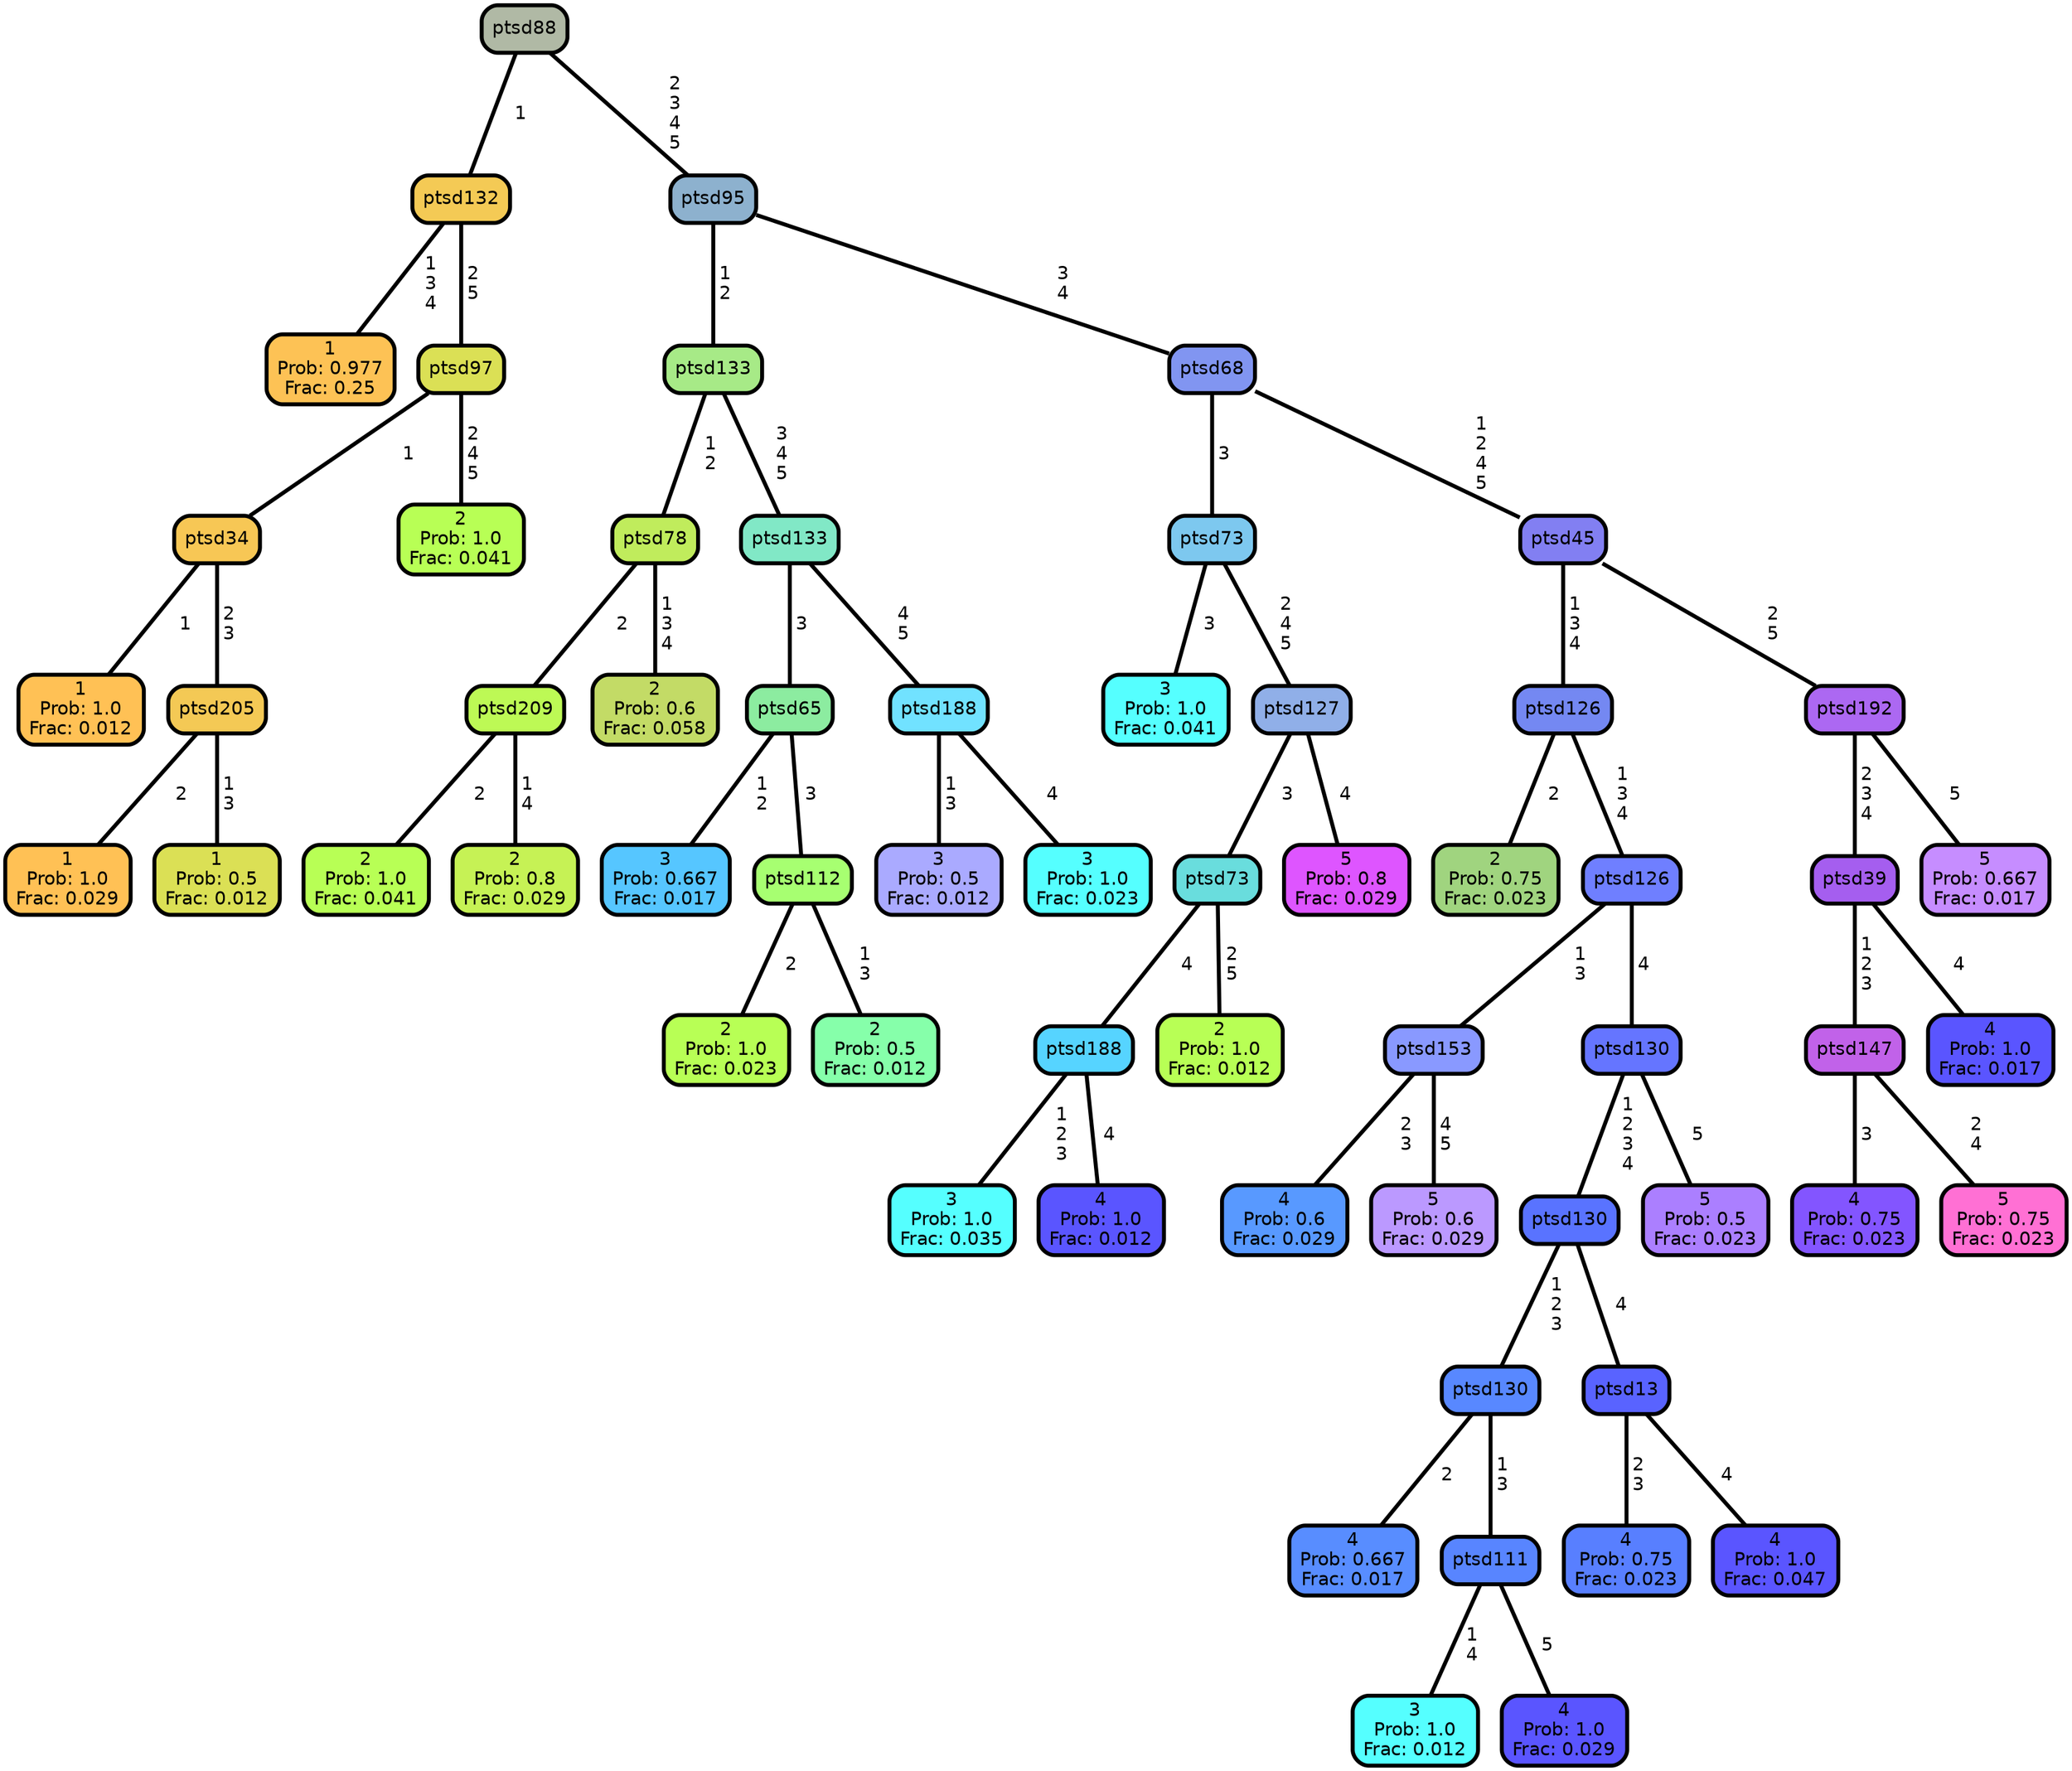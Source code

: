 graph Tree {
node [shape=box, style="filled, rounded",color="black",penwidth="3",fontcolor="black",                 fontname=helvetica] ;
graph [ranksep="0 equally", splines=straight,                 bgcolor=transparent, dpi=200] ;
edge [fontname=helvetica, color=black] ;
0 [label="1
Prob: 0.977
Frac: 0.25", fillcolor="#fdc255"] ;
1 [label="ptsd132", fillcolor="#f4ca55"] ;
2 [label="1
Prob: 1.0
Frac: 0.012", fillcolor="#ffc155"] ;
3 [label="ptsd34", fillcolor="#f7c755"] ;
4 [label="1
Prob: 1.0
Frac: 0.029", fillcolor="#ffc155"] ;
5 [label="ptsd205", fillcolor="#f4c955"] ;
6 [label="1
Prob: 0.5
Frac: 0.012", fillcolor="#dbe055"] ;
7 [label="ptsd97", fillcolor="#dbe055"] ;
8 [label="2
Prob: 1.0
Frac: 0.041", fillcolor="#b8ff55"] ;
9 [label="ptsd88", fillcolor="#b0b9a5"] ;
10 [label="2
Prob: 1.0
Frac: 0.041", fillcolor="#b8ff55"] ;
11 [label="ptsd209", fillcolor="#bdf955"] ;
12 [label="2
Prob: 0.8
Frac: 0.029", fillcolor="#c6f255"] ;
13 [label="ptsd78", fillcolor="#c0ec5c"] ;
14 [label="2
Prob: 0.6
Frac: 0.058", fillcolor="#c3db66"] ;
15 [label="ptsd133", fillcolor="#a7ea87"] ;
16 [label="3
Prob: 0.667
Frac: 0.017", fillcolor="#56c6ff"] ;
17 [label="ptsd65", fillcolor="#8ceca0"] ;
18 [label="2
Prob: 1.0
Frac: 0.023", fillcolor="#b8ff55"] ;
19 [label="ptsd112", fillcolor="#a7ff71"] ;
20 [label="2
Prob: 0.5
Frac: 0.012", fillcolor="#86ffaa"] ;
21 [label="ptsd133", fillcolor="#81e8c6"] ;
22 [label="3
Prob: 0.5
Frac: 0.012", fillcolor="#aaaaff"] ;
23 [label="ptsd188", fillcolor="#71e2ff"] ;
24 [label="3
Prob: 1.0
Frac: 0.023", fillcolor="#55ffff"] ;
25 [label="ptsd95", fillcolor="#8db1ce"] ;
26 [label="3
Prob: 1.0
Frac: 0.041", fillcolor="#55ffff"] ;
27 [label="ptsd73", fillcolor="#7dc8ef"] ;
28 [label="3
Prob: 1.0
Frac: 0.035", fillcolor="#55ffff"] ;
29 [label="ptsd188", fillcolor="#56d4ff"] ;
30 [label="4
Prob: 1.0
Frac: 0.012", fillcolor="#5a55ff"] ;
31 [label="ptsd73", fillcolor="#69dddd"] ;
32 [label="2
Prob: 1.0
Frac: 0.012", fillcolor="#b8ff55"] ;
33 [label="ptsd127", fillcolor="#90afe8"] ;
34 [label="5
Prob: 0.8
Frac: 0.029", fillcolor="#de55ff"] ;
35 [label="ptsd68", fillcolor="#8195f1"] ;
36 [label="2
Prob: 0.75
Frac: 0.023", fillcolor="#a0d47f"] ;
37 [label="ptsd126", fillcolor="#7488f2"] ;
38 [label="4
Prob: 0.6
Frac: 0.029", fillcolor="#5899ff"] ;
39 [label="ptsd153", fillcolor="#8999ff"] ;
40 [label="5
Prob: 0.6
Frac: 0.029", fillcolor="#bb99ff"] ;
41 [label="ptsd126", fillcolor="#6f7fff"] ;
42 [label="4
Prob: 0.667
Frac: 0.017", fillcolor="#588dff"] ;
43 [label="ptsd130", fillcolor="#5888ff"] ;
44 [label="3
Prob: 1.0
Frac: 0.012", fillcolor="#55ffff"] ;
45 [label="ptsd111", fillcolor="#5885ff"] ;
46 [label="4
Prob: 1.0
Frac: 0.029", fillcolor="#5a55ff"] ;
47 [label="ptsd130", fillcolor="#5973ff"] ;
48 [label="4
Prob: 0.75
Frac: 0.023", fillcolor="#587fff"] ;
49 [label="ptsd13", fillcolor="#5963ff"] ;
50 [label="4
Prob: 1.0
Frac: 0.047", fillcolor="#5a55ff"] ;
51 [label="ptsd130", fillcolor="#6575ff"] ;
52 [label="5
Prob: 0.5
Frac: 0.023", fillcolor="#ab7fff"] ;
53 [label="ptsd45", fillcolor="#827ff2"] ;
54 [label="4
Prob: 0.75
Frac: 0.023", fillcolor="#8355ff"] ;
55 [label="ptsd147", fillcolor="#c162e9"] ;
56 [label="5
Prob: 0.75
Frac: 0.023", fillcolor="#ff70d4"] ;
57 [label="ptsd39", fillcolor="#a55eef"] ;
58 [label="4
Prob: 1.0
Frac: 0.017", fillcolor="#5a55ff"] ;
59 [label="ptsd192", fillcolor="#ac68f2"] ;
60 [label="5
Prob: 0.667
Frac: 0.017", fillcolor="#c68dff"] ;
1 -- 0 [label=" 1\n 3\n 4",penwidth=3] ;
1 -- 7 [label=" 2\n 5",penwidth=3] ;
3 -- 2 [label=" 1",penwidth=3] ;
3 -- 5 [label=" 2\n 3",penwidth=3] ;
5 -- 4 [label=" 2",penwidth=3] ;
5 -- 6 [label=" 1\n 3",penwidth=3] ;
7 -- 3 [label=" 1",penwidth=3] ;
7 -- 8 [label=" 2\n 4\n 5",penwidth=3] ;
9 -- 1 [label=" 1",penwidth=3] ;
9 -- 25 [label=" 2\n 3\n 4\n 5",penwidth=3] ;
11 -- 10 [label=" 2",penwidth=3] ;
11 -- 12 [label=" 1\n 4",penwidth=3] ;
13 -- 11 [label=" 2",penwidth=3] ;
13 -- 14 [label=" 1\n 3\n 4",penwidth=3] ;
15 -- 13 [label=" 1\n 2",penwidth=3] ;
15 -- 21 [label=" 3\n 4\n 5",penwidth=3] ;
17 -- 16 [label=" 1\n 2",penwidth=3] ;
17 -- 19 [label=" 3",penwidth=3] ;
19 -- 18 [label=" 2",penwidth=3] ;
19 -- 20 [label=" 1\n 3",penwidth=3] ;
21 -- 17 [label=" 3",penwidth=3] ;
21 -- 23 [label=" 4\n 5",penwidth=3] ;
23 -- 22 [label=" 1\n 3",penwidth=3] ;
23 -- 24 [label=" 4",penwidth=3] ;
25 -- 15 [label=" 1\n 2",penwidth=3] ;
25 -- 35 [label=" 3\n 4",penwidth=3] ;
27 -- 26 [label=" 3",penwidth=3] ;
27 -- 33 [label=" 2\n 4\n 5",penwidth=3] ;
29 -- 28 [label=" 1\n 2\n 3",penwidth=3] ;
29 -- 30 [label=" 4",penwidth=3] ;
31 -- 29 [label=" 4",penwidth=3] ;
31 -- 32 [label=" 2\n 5",penwidth=3] ;
33 -- 31 [label=" 3",penwidth=3] ;
33 -- 34 [label=" 4",penwidth=3] ;
35 -- 27 [label=" 3",penwidth=3] ;
35 -- 53 [label=" 1\n 2\n 4\n 5",penwidth=3] ;
37 -- 36 [label=" 2",penwidth=3] ;
37 -- 41 [label=" 1\n 3\n 4",penwidth=3] ;
39 -- 38 [label=" 2\n 3",penwidth=3] ;
39 -- 40 [label=" 4\n 5",penwidth=3] ;
41 -- 39 [label=" 1\n 3",penwidth=3] ;
41 -- 51 [label=" 4",penwidth=3] ;
43 -- 42 [label=" 2",penwidth=3] ;
43 -- 45 [label=" 1\n 3",penwidth=3] ;
45 -- 44 [label=" 1\n 4",penwidth=3] ;
45 -- 46 [label=" 5",penwidth=3] ;
47 -- 43 [label=" 1\n 2\n 3",penwidth=3] ;
47 -- 49 [label=" 4",penwidth=3] ;
49 -- 48 [label=" 2\n 3",penwidth=3] ;
49 -- 50 [label=" 4",penwidth=3] ;
51 -- 47 [label=" 1\n 2\n 3\n 4",penwidth=3] ;
51 -- 52 [label=" 5",penwidth=3] ;
53 -- 37 [label=" 1\n 3\n 4",penwidth=3] ;
53 -- 59 [label=" 2\n 5",penwidth=3] ;
55 -- 54 [label=" 3",penwidth=3] ;
55 -- 56 [label=" 2\n 4",penwidth=3] ;
57 -- 55 [label=" 1\n 2\n 3",penwidth=3] ;
57 -- 58 [label=" 4",penwidth=3] ;
59 -- 57 [label=" 2\n 3\n 4",penwidth=3] ;
59 -- 60 [label=" 5",penwidth=3] ;
{rank = same;}}